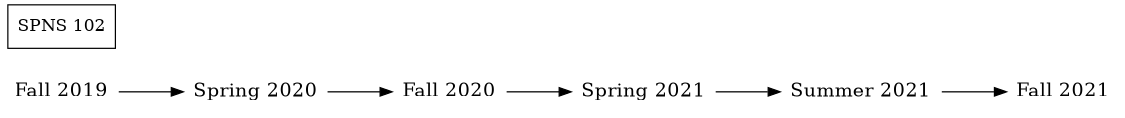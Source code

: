 digraph asde91 {
ranksep=.75; size = "7.5,7.5"; rankdir=LR;

{node [shape=plaintext, fontsize=16];
"Fall 2019" -> "Spring 2020" -> "Fall 2020" -> "Spring 2021" -> "Summer 2021" -> "Fall 2021";
}
node [shape=box];
{ rank = same; "Fall 2019"; "SPNS 102"; }
}
